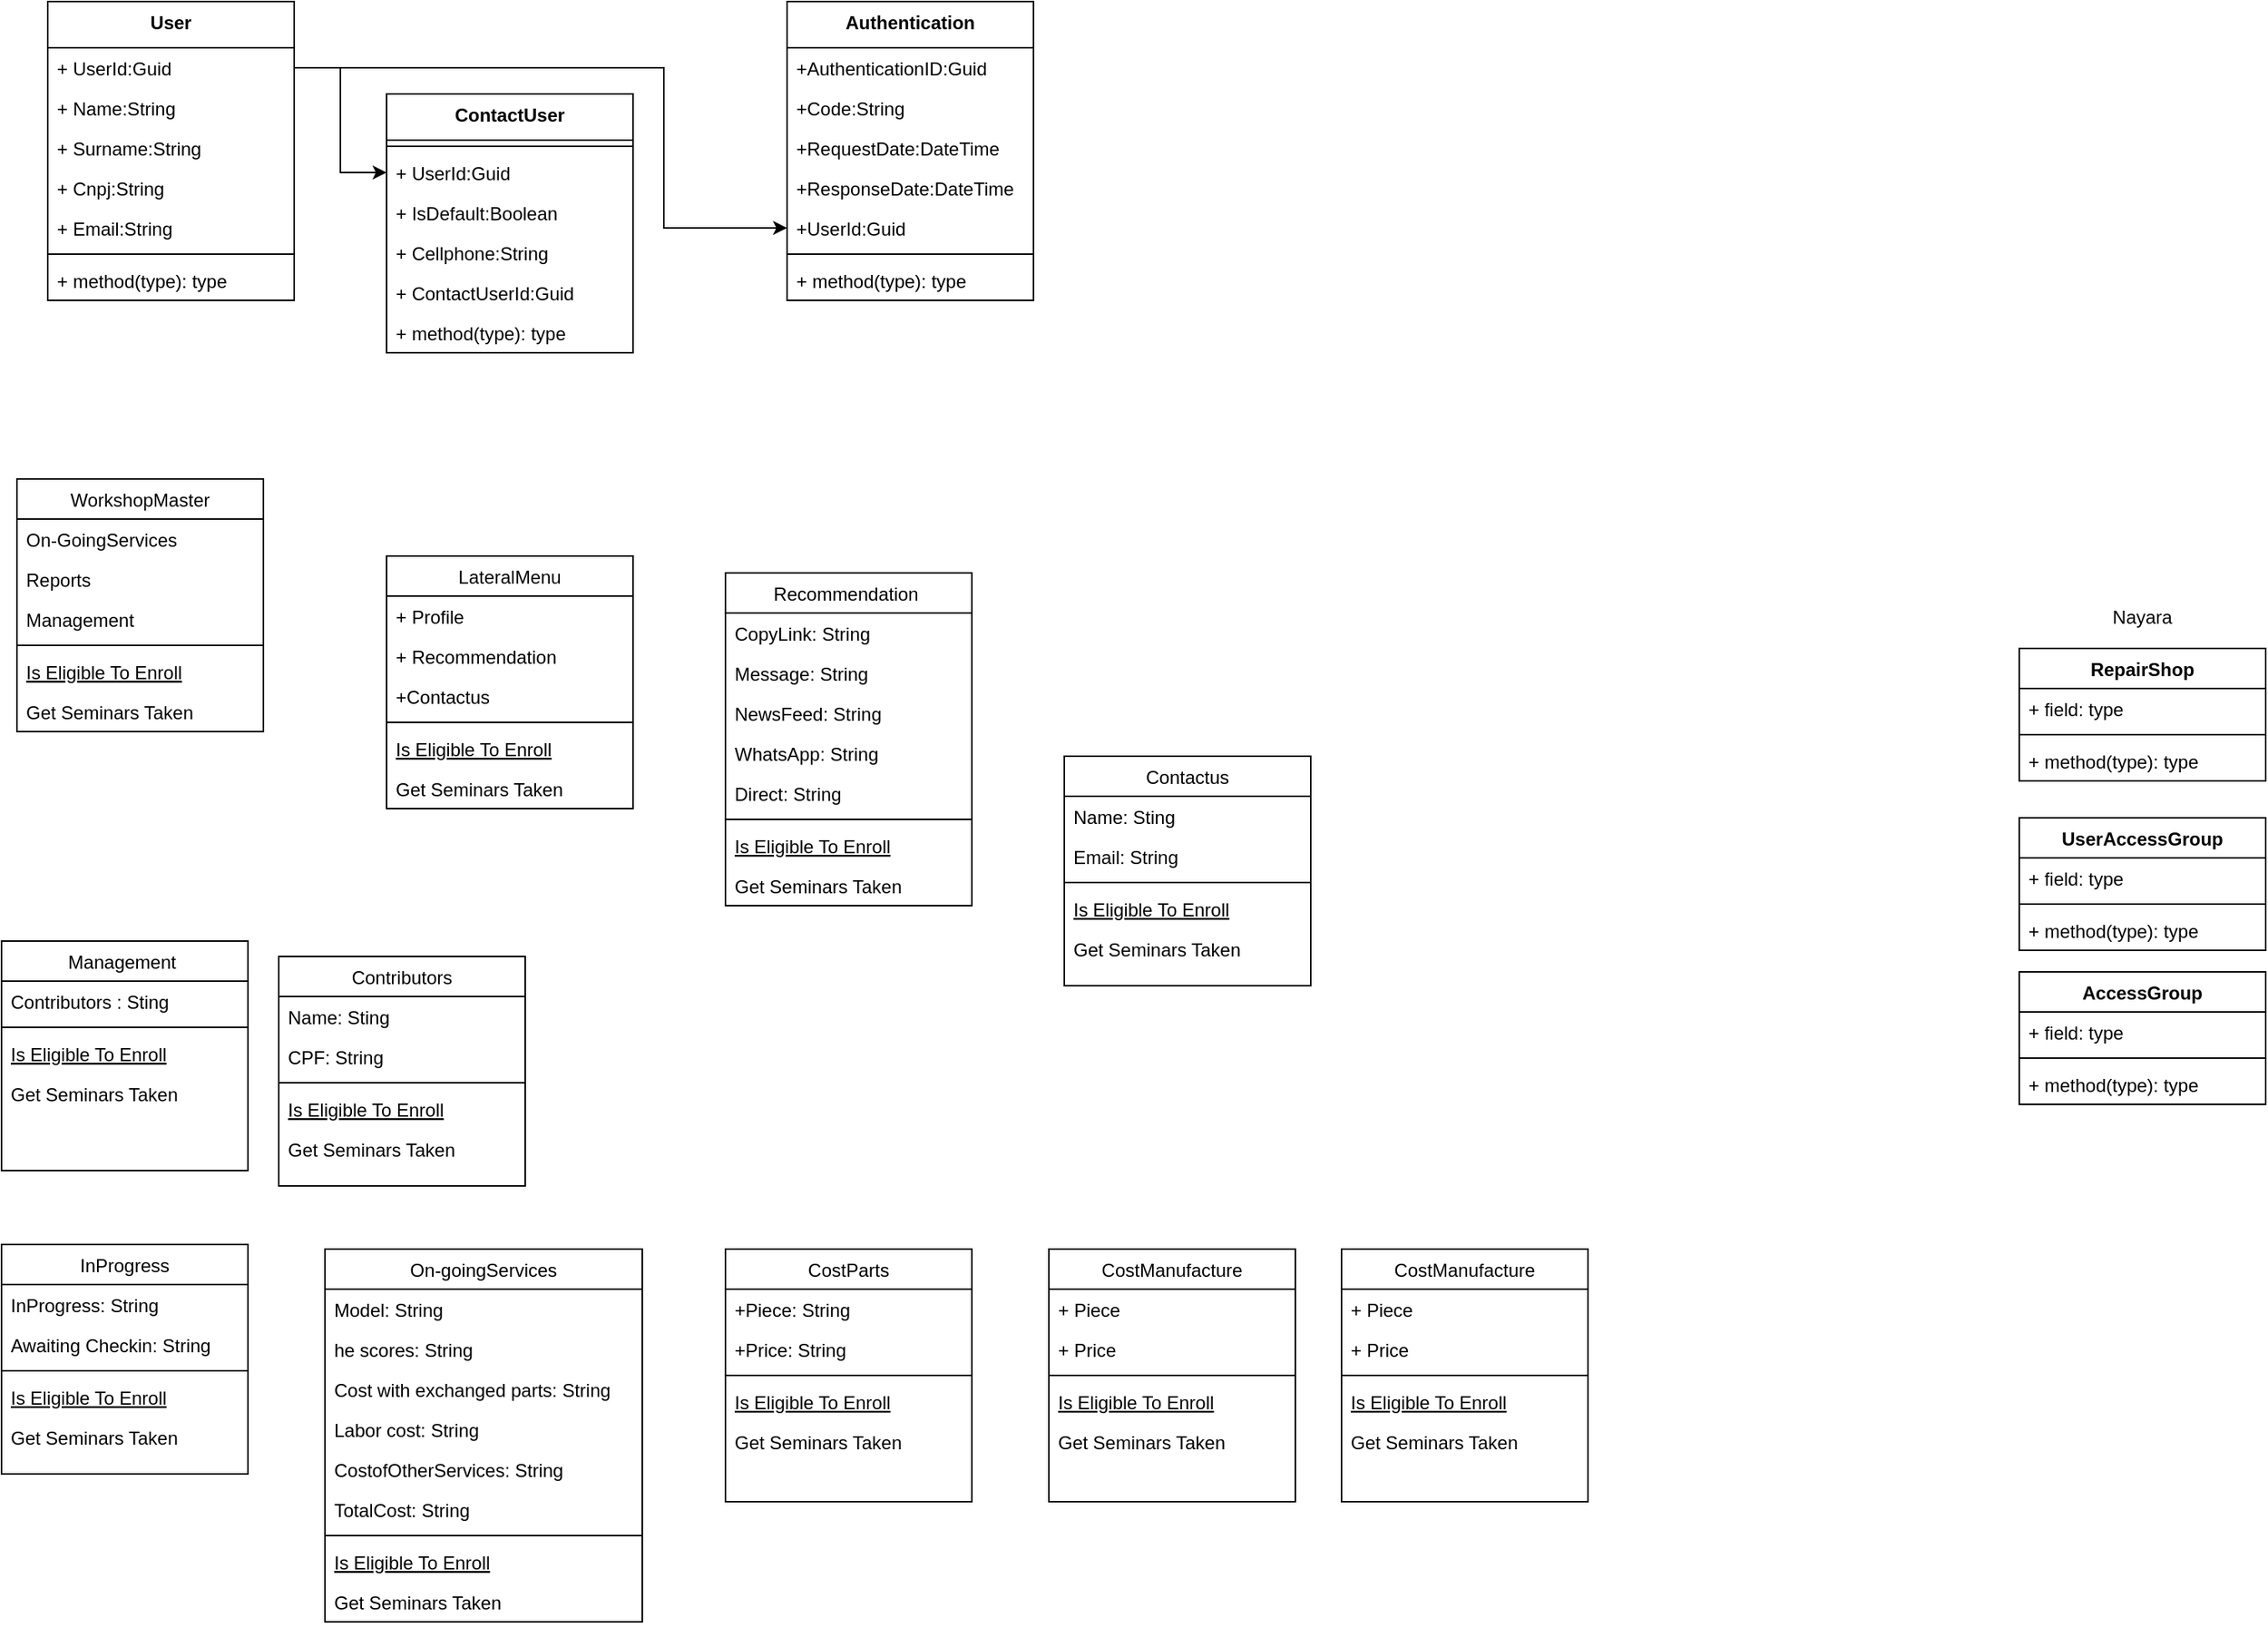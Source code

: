 <mxfile version="14.7.1" type="github">
  <diagram id="C5RBs43oDa-KdzZeNtuy" name="Page-1">
    <mxGraphModel dx="694" dy="347" grid="1" gridSize="10" guides="1" tooltips="1" connect="1" arrows="1" fold="1" page="1" pageScale="1" pageWidth="827" pageHeight="1169" math="0" shadow="0">
      <root>
        <mxCell id="WIyWlLk6GJQsqaUBKTNV-0" />
        <mxCell id="WIyWlLk6GJQsqaUBKTNV-1" parent="WIyWlLk6GJQsqaUBKTNV-0" />
        <mxCell id="zkfFHV4jXpPFQw0GAbJ--6" value="WorkshopMaster" style="swimlane;fontStyle=0;align=center;verticalAlign=top;childLayout=stackLayout;horizontal=1;startSize=26;horizontalStack=0;resizeParent=1;resizeLast=0;collapsible=1;marginBottom=0;rounded=0;shadow=0;strokeWidth=1;" parent="WIyWlLk6GJQsqaUBKTNV-1" vertex="1">
          <mxGeometry x="120" y="360" width="160" height="164" as="geometry">
            <mxRectangle x="130" y="380" width="160" height="26" as="alternateBounds" />
          </mxGeometry>
        </mxCell>
        <mxCell id="zkfFHV4jXpPFQw0GAbJ--8" value="On-GoingServices" style="text;align=left;verticalAlign=top;spacingLeft=4;spacingRight=4;overflow=hidden;rotatable=0;points=[[0,0.5],[1,0.5]];portConstraint=eastwest;rounded=0;shadow=0;html=0;" parent="zkfFHV4jXpPFQw0GAbJ--6" vertex="1">
          <mxGeometry y="26" width="160" height="26" as="geometry" />
        </mxCell>
        <mxCell id="fLjHl9FyMWLsZ7UyZl7R-19" value="Reports" style="text;align=left;verticalAlign=top;spacingLeft=4;spacingRight=4;overflow=hidden;rotatable=0;points=[[0,0.5],[1,0.5]];portConstraint=eastwest;rounded=0;shadow=0;html=0;" vertex="1" parent="zkfFHV4jXpPFQw0GAbJ--6">
          <mxGeometry y="52" width="160" height="26" as="geometry" />
        </mxCell>
        <mxCell id="fLjHl9FyMWLsZ7UyZl7R-20" value="Management" style="text;align=left;verticalAlign=top;spacingLeft=4;spacingRight=4;overflow=hidden;rotatable=0;points=[[0,0.5],[1,0.5]];portConstraint=eastwest;rounded=0;shadow=0;html=0;" vertex="1" parent="zkfFHV4jXpPFQw0GAbJ--6">
          <mxGeometry y="78" width="160" height="26" as="geometry" />
        </mxCell>
        <mxCell id="zkfFHV4jXpPFQw0GAbJ--9" value="" style="line;html=1;strokeWidth=1;align=left;verticalAlign=middle;spacingTop=-1;spacingLeft=3;spacingRight=3;rotatable=0;labelPosition=right;points=[];portConstraint=eastwest;" parent="zkfFHV4jXpPFQw0GAbJ--6" vertex="1">
          <mxGeometry y="104" width="160" height="8" as="geometry" />
        </mxCell>
        <mxCell id="zkfFHV4jXpPFQw0GAbJ--10" value="Is Eligible To Enroll" style="text;align=left;verticalAlign=top;spacingLeft=4;spacingRight=4;overflow=hidden;rotatable=0;points=[[0,0.5],[1,0.5]];portConstraint=eastwest;fontStyle=4" parent="zkfFHV4jXpPFQw0GAbJ--6" vertex="1">
          <mxGeometry y="112" width="160" height="26" as="geometry" />
        </mxCell>
        <mxCell id="zkfFHV4jXpPFQw0GAbJ--11" value="Get Seminars Taken" style="text;align=left;verticalAlign=top;spacingLeft=4;spacingRight=4;overflow=hidden;rotatable=0;points=[[0,0.5],[1,0.5]];portConstraint=eastwest;" parent="zkfFHV4jXpPFQw0GAbJ--6" vertex="1">
          <mxGeometry y="138" width="160" height="26" as="geometry" />
        </mxCell>
        <mxCell id="fLjHl9FyMWLsZ7UyZl7R-21" value="LateralMenu" style="swimlane;fontStyle=0;align=center;verticalAlign=top;childLayout=stackLayout;horizontal=1;startSize=26;horizontalStack=0;resizeParent=1;resizeLast=0;collapsible=1;marginBottom=0;rounded=0;shadow=0;strokeWidth=1;" vertex="1" parent="WIyWlLk6GJQsqaUBKTNV-1">
          <mxGeometry x="360" y="410" width="160" height="164" as="geometry">
            <mxRectangle x="130" y="380" width="160" height="26" as="alternateBounds" />
          </mxGeometry>
        </mxCell>
        <mxCell id="fLjHl9FyMWLsZ7UyZl7R-22" value="+ Profile" style="text;align=left;verticalAlign=top;spacingLeft=4;spacingRight=4;overflow=hidden;rotatable=0;points=[[0,0.5],[1,0.5]];portConstraint=eastwest;rounded=0;shadow=0;html=0;" vertex="1" parent="fLjHl9FyMWLsZ7UyZl7R-21">
          <mxGeometry y="26" width="160" height="26" as="geometry" />
        </mxCell>
        <mxCell id="fLjHl9FyMWLsZ7UyZl7R-23" value="+ Recommendation" style="text;align=left;verticalAlign=top;spacingLeft=4;spacingRight=4;overflow=hidden;rotatable=0;points=[[0,0.5],[1,0.5]];portConstraint=eastwest;rounded=0;shadow=0;html=0;" vertex="1" parent="fLjHl9FyMWLsZ7UyZl7R-21">
          <mxGeometry y="52" width="160" height="26" as="geometry" />
        </mxCell>
        <mxCell id="fLjHl9FyMWLsZ7UyZl7R-24" value="+Contactus" style="text;align=left;verticalAlign=top;spacingLeft=4;spacingRight=4;overflow=hidden;rotatable=0;points=[[0,0.5],[1,0.5]];portConstraint=eastwest;rounded=0;shadow=0;html=0;" vertex="1" parent="fLjHl9FyMWLsZ7UyZl7R-21">
          <mxGeometry y="78" width="160" height="26" as="geometry" />
        </mxCell>
        <mxCell id="fLjHl9FyMWLsZ7UyZl7R-25" value="" style="line;html=1;strokeWidth=1;align=left;verticalAlign=middle;spacingTop=-1;spacingLeft=3;spacingRight=3;rotatable=0;labelPosition=right;points=[];portConstraint=eastwest;" vertex="1" parent="fLjHl9FyMWLsZ7UyZl7R-21">
          <mxGeometry y="104" width="160" height="8" as="geometry" />
        </mxCell>
        <mxCell id="fLjHl9FyMWLsZ7UyZl7R-26" value="Is Eligible To Enroll" style="text;align=left;verticalAlign=top;spacingLeft=4;spacingRight=4;overflow=hidden;rotatable=0;points=[[0,0.5],[1,0.5]];portConstraint=eastwest;fontStyle=4" vertex="1" parent="fLjHl9FyMWLsZ7UyZl7R-21">
          <mxGeometry y="112" width="160" height="26" as="geometry" />
        </mxCell>
        <mxCell id="fLjHl9FyMWLsZ7UyZl7R-27" value="Get Seminars Taken" style="text;align=left;verticalAlign=top;spacingLeft=4;spacingRight=4;overflow=hidden;rotatable=0;points=[[0,0.5],[1,0.5]];portConstraint=eastwest;" vertex="1" parent="fLjHl9FyMWLsZ7UyZl7R-21">
          <mxGeometry y="138" width="160" height="26" as="geometry" />
        </mxCell>
        <mxCell id="fLjHl9FyMWLsZ7UyZl7R-28" value="Recommendation " style="swimlane;fontStyle=0;align=center;verticalAlign=top;childLayout=stackLayout;horizontal=1;startSize=26;horizontalStack=0;resizeParent=1;resizeLast=0;collapsible=1;marginBottom=0;rounded=0;shadow=0;strokeWidth=1;" vertex="1" parent="WIyWlLk6GJQsqaUBKTNV-1">
          <mxGeometry x="580" y="421" width="160" height="216" as="geometry">
            <mxRectangle x="130" y="380" width="160" height="26" as="alternateBounds" />
          </mxGeometry>
        </mxCell>
        <mxCell id="fLjHl9FyMWLsZ7UyZl7R-29" value="CopyLink: String" style="text;align=left;verticalAlign=top;spacingLeft=4;spacingRight=4;overflow=hidden;rotatable=0;points=[[0,0.5],[1,0.5]];portConstraint=eastwest;rounded=0;shadow=0;html=0;" vertex="1" parent="fLjHl9FyMWLsZ7UyZl7R-28">
          <mxGeometry y="26" width="160" height="26" as="geometry" />
        </mxCell>
        <mxCell id="fLjHl9FyMWLsZ7UyZl7R-30" value="Message: String" style="text;align=left;verticalAlign=top;spacingLeft=4;spacingRight=4;overflow=hidden;rotatable=0;points=[[0,0.5],[1,0.5]];portConstraint=eastwest;rounded=0;shadow=0;html=0;" vertex="1" parent="fLjHl9FyMWLsZ7UyZl7R-28">
          <mxGeometry y="52" width="160" height="26" as="geometry" />
        </mxCell>
        <mxCell id="fLjHl9FyMWLsZ7UyZl7R-35" value="NewsFeed: String" style="text;align=left;verticalAlign=top;spacingLeft=4;spacingRight=4;overflow=hidden;rotatable=0;points=[[0,0.5],[1,0.5]];portConstraint=eastwest;rounded=0;shadow=0;html=0;" vertex="1" parent="fLjHl9FyMWLsZ7UyZl7R-28">
          <mxGeometry y="78" width="160" height="26" as="geometry" />
        </mxCell>
        <mxCell id="fLjHl9FyMWLsZ7UyZl7R-36" value="WhatsApp: String" style="text;align=left;verticalAlign=top;spacingLeft=4;spacingRight=4;overflow=hidden;rotatable=0;points=[[0,0.5],[1,0.5]];portConstraint=eastwest;rounded=0;shadow=0;html=0;" vertex="1" parent="fLjHl9FyMWLsZ7UyZl7R-28">
          <mxGeometry y="104" width="160" height="26" as="geometry" />
        </mxCell>
        <mxCell id="fLjHl9FyMWLsZ7UyZl7R-37" value="Direct: String" style="text;align=left;verticalAlign=top;spacingLeft=4;spacingRight=4;overflow=hidden;rotatable=0;points=[[0,0.5],[1,0.5]];portConstraint=eastwest;rounded=0;shadow=0;html=0;" vertex="1" parent="fLjHl9FyMWLsZ7UyZl7R-28">
          <mxGeometry y="130" width="160" height="26" as="geometry" />
        </mxCell>
        <mxCell id="fLjHl9FyMWLsZ7UyZl7R-32" value="" style="line;html=1;strokeWidth=1;align=left;verticalAlign=middle;spacingTop=-1;spacingLeft=3;spacingRight=3;rotatable=0;labelPosition=right;points=[];portConstraint=eastwest;" vertex="1" parent="fLjHl9FyMWLsZ7UyZl7R-28">
          <mxGeometry y="156" width="160" height="8" as="geometry" />
        </mxCell>
        <mxCell id="fLjHl9FyMWLsZ7UyZl7R-33" value="Is Eligible To Enroll" style="text;align=left;verticalAlign=top;spacingLeft=4;spacingRight=4;overflow=hidden;rotatable=0;points=[[0,0.5],[1,0.5]];portConstraint=eastwest;fontStyle=4" vertex="1" parent="fLjHl9FyMWLsZ7UyZl7R-28">
          <mxGeometry y="164" width="160" height="26" as="geometry" />
        </mxCell>
        <mxCell id="fLjHl9FyMWLsZ7UyZl7R-34" value="Get Seminars Taken" style="text;align=left;verticalAlign=top;spacingLeft=4;spacingRight=4;overflow=hidden;rotatable=0;points=[[0,0.5],[1,0.5]];portConstraint=eastwest;" vertex="1" parent="fLjHl9FyMWLsZ7UyZl7R-28">
          <mxGeometry y="190" width="160" height="26" as="geometry" />
        </mxCell>
        <mxCell id="fLjHl9FyMWLsZ7UyZl7R-38" value="Contactus" style="swimlane;fontStyle=0;align=center;verticalAlign=top;childLayout=stackLayout;horizontal=1;startSize=26;horizontalStack=0;resizeParent=1;resizeLast=0;collapsible=1;marginBottom=0;rounded=0;shadow=0;strokeWidth=1;" vertex="1" parent="WIyWlLk6GJQsqaUBKTNV-1">
          <mxGeometry x="800" y="540" width="160" height="149" as="geometry">
            <mxRectangle x="130" y="380" width="160" height="26" as="alternateBounds" />
          </mxGeometry>
        </mxCell>
        <mxCell id="fLjHl9FyMWLsZ7UyZl7R-39" value="Name: Sting " style="text;align=left;verticalAlign=top;spacingLeft=4;spacingRight=4;overflow=hidden;rotatable=0;points=[[0,0.5],[1,0.5]];portConstraint=eastwest;rounded=0;shadow=0;html=0;" vertex="1" parent="fLjHl9FyMWLsZ7UyZl7R-38">
          <mxGeometry y="26" width="160" height="26" as="geometry" />
        </mxCell>
        <mxCell id="fLjHl9FyMWLsZ7UyZl7R-40" value="Email: String" style="text;align=left;verticalAlign=top;spacingLeft=4;spacingRight=4;overflow=hidden;rotatable=0;points=[[0,0.5],[1,0.5]];portConstraint=eastwest;rounded=0;shadow=0;html=0;" vertex="1" parent="fLjHl9FyMWLsZ7UyZl7R-38">
          <mxGeometry y="52" width="160" height="26" as="geometry" />
        </mxCell>
        <mxCell id="fLjHl9FyMWLsZ7UyZl7R-44" value="" style="line;html=1;strokeWidth=1;align=left;verticalAlign=middle;spacingTop=-1;spacingLeft=3;spacingRight=3;rotatable=0;labelPosition=right;points=[];portConstraint=eastwest;" vertex="1" parent="fLjHl9FyMWLsZ7UyZl7R-38">
          <mxGeometry y="78" width="160" height="8" as="geometry" />
        </mxCell>
        <mxCell id="fLjHl9FyMWLsZ7UyZl7R-45" value="Is Eligible To Enroll" style="text;align=left;verticalAlign=top;spacingLeft=4;spacingRight=4;overflow=hidden;rotatable=0;points=[[0,0.5],[1,0.5]];portConstraint=eastwest;fontStyle=4" vertex="1" parent="fLjHl9FyMWLsZ7UyZl7R-38">
          <mxGeometry y="86" width="160" height="26" as="geometry" />
        </mxCell>
        <mxCell id="fLjHl9FyMWLsZ7UyZl7R-46" value="Get Seminars Taken" style="text;align=left;verticalAlign=top;spacingLeft=4;spacingRight=4;overflow=hidden;rotatable=0;points=[[0,0.5],[1,0.5]];portConstraint=eastwest;" vertex="1" parent="fLjHl9FyMWLsZ7UyZl7R-38">
          <mxGeometry y="112" width="160" height="26" as="geometry" />
        </mxCell>
        <mxCell id="fLjHl9FyMWLsZ7UyZl7R-47" value="Management " style="swimlane;fontStyle=0;align=center;verticalAlign=top;childLayout=stackLayout;horizontal=1;startSize=26;horizontalStack=0;resizeParent=1;resizeLast=0;collapsible=1;marginBottom=0;rounded=0;shadow=0;strokeWidth=1;" vertex="1" parent="WIyWlLk6GJQsqaUBKTNV-1">
          <mxGeometry x="110" y="660" width="160" height="149" as="geometry">
            <mxRectangle x="130" y="380" width="160" height="26" as="alternateBounds" />
          </mxGeometry>
        </mxCell>
        <mxCell id="fLjHl9FyMWLsZ7UyZl7R-48" value="Contributors : Sting " style="text;align=left;verticalAlign=top;spacingLeft=4;spacingRight=4;overflow=hidden;rotatable=0;points=[[0,0.5],[1,0.5]];portConstraint=eastwest;rounded=0;shadow=0;html=0;" vertex="1" parent="fLjHl9FyMWLsZ7UyZl7R-47">
          <mxGeometry y="26" width="160" height="26" as="geometry" />
        </mxCell>
        <mxCell id="fLjHl9FyMWLsZ7UyZl7R-50" value="" style="line;html=1;strokeWidth=1;align=left;verticalAlign=middle;spacingTop=-1;spacingLeft=3;spacingRight=3;rotatable=0;labelPosition=right;points=[];portConstraint=eastwest;" vertex="1" parent="fLjHl9FyMWLsZ7UyZl7R-47">
          <mxGeometry y="52" width="160" height="8" as="geometry" />
        </mxCell>
        <mxCell id="fLjHl9FyMWLsZ7UyZl7R-51" value="Is Eligible To Enroll" style="text;align=left;verticalAlign=top;spacingLeft=4;spacingRight=4;overflow=hidden;rotatable=0;points=[[0,0.5],[1,0.5]];portConstraint=eastwest;fontStyle=4" vertex="1" parent="fLjHl9FyMWLsZ7UyZl7R-47">
          <mxGeometry y="60" width="160" height="26" as="geometry" />
        </mxCell>
        <mxCell id="fLjHl9FyMWLsZ7UyZl7R-52" value="Get Seminars Taken" style="text;align=left;verticalAlign=top;spacingLeft=4;spacingRight=4;overflow=hidden;rotatable=0;points=[[0,0.5],[1,0.5]];portConstraint=eastwest;" vertex="1" parent="fLjHl9FyMWLsZ7UyZl7R-47">
          <mxGeometry y="86" width="160" height="26" as="geometry" />
        </mxCell>
        <mxCell id="fLjHl9FyMWLsZ7UyZl7R-53" value="RepairShop" style="swimlane;fontStyle=1;align=center;verticalAlign=top;childLayout=stackLayout;horizontal=1;startSize=26;horizontalStack=0;resizeParent=1;resizeParentMax=0;resizeLast=0;collapsible=1;marginBottom=0;" vertex="1" parent="WIyWlLk6GJQsqaUBKTNV-1">
          <mxGeometry x="1420" y="470" width="160" height="86" as="geometry" />
        </mxCell>
        <mxCell id="fLjHl9FyMWLsZ7UyZl7R-54" value="+ field: type" style="text;strokeColor=none;fillColor=none;align=left;verticalAlign=top;spacingLeft=4;spacingRight=4;overflow=hidden;rotatable=0;points=[[0,0.5],[1,0.5]];portConstraint=eastwest;" vertex="1" parent="fLjHl9FyMWLsZ7UyZl7R-53">
          <mxGeometry y="26" width="160" height="26" as="geometry" />
        </mxCell>
        <mxCell id="fLjHl9FyMWLsZ7UyZl7R-55" value="" style="line;strokeWidth=1;fillColor=none;align=left;verticalAlign=middle;spacingTop=-1;spacingLeft=3;spacingRight=3;rotatable=0;labelPosition=right;points=[];portConstraint=eastwest;" vertex="1" parent="fLjHl9FyMWLsZ7UyZl7R-53">
          <mxGeometry y="52" width="160" height="8" as="geometry" />
        </mxCell>
        <mxCell id="fLjHl9FyMWLsZ7UyZl7R-56" value="+ method(type): type" style="text;strokeColor=none;fillColor=none;align=left;verticalAlign=top;spacingLeft=4;spacingRight=4;overflow=hidden;rotatable=0;points=[[0,0.5],[1,0.5]];portConstraint=eastwest;" vertex="1" parent="fLjHl9FyMWLsZ7UyZl7R-53">
          <mxGeometry y="60" width="160" height="26" as="geometry" />
        </mxCell>
        <mxCell id="fLjHl9FyMWLsZ7UyZl7R-57" value="AccessGroup" style="swimlane;fontStyle=1;align=center;verticalAlign=top;childLayout=stackLayout;horizontal=1;startSize=26;horizontalStack=0;resizeParent=1;resizeParentMax=0;resizeLast=0;collapsible=1;marginBottom=0;" vertex="1" parent="WIyWlLk6GJQsqaUBKTNV-1">
          <mxGeometry x="1420" y="680" width="160" height="86" as="geometry" />
        </mxCell>
        <mxCell id="fLjHl9FyMWLsZ7UyZl7R-58" value="+ field: type" style="text;strokeColor=none;fillColor=none;align=left;verticalAlign=top;spacingLeft=4;spacingRight=4;overflow=hidden;rotatable=0;points=[[0,0.5],[1,0.5]];portConstraint=eastwest;" vertex="1" parent="fLjHl9FyMWLsZ7UyZl7R-57">
          <mxGeometry y="26" width="160" height="26" as="geometry" />
        </mxCell>
        <mxCell id="fLjHl9FyMWLsZ7UyZl7R-59" value="" style="line;strokeWidth=1;fillColor=none;align=left;verticalAlign=middle;spacingTop=-1;spacingLeft=3;spacingRight=3;rotatable=0;labelPosition=right;points=[];portConstraint=eastwest;" vertex="1" parent="fLjHl9FyMWLsZ7UyZl7R-57">
          <mxGeometry y="52" width="160" height="8" as="geometry" />
        </mxCell>
        <mxCell id="fLjHl9FyMWLsZ7UyZl7R-60" value="+ method(type): type" style="text;strokeColor=none;fillColor=none;align=left;verticalAlign=top;spacingLeft=4;spacingRight=4;overflow=hidden;rotatable=0;points=[[0,0.5],[1,0.5]];portConstraint=eastwest;" vertex="1" parent="fLjHl9FyMWLsZ7UyZl7R-57">
          <mxGeometry y="60" width="160" height="26" as="geometry" />
        </mxCell>
        <mxCell id="fLjHl9FyMWLsZ7UyZl7R-61" value="UserAccessGroup" style="swimlane;fontStyle=1;align=center;verticalAlign=top;childLayout=stackLayout;horizontal=1;startSize=26;horizontalStack=0;resizeParent=1;resizeParentMax=0;resizeLast=0;collapsible=1;marginBottom=0;" vertex="1" parent="WIyWlLk6GJQsqaUBKTNV-1">
          <mxGeometry x="1420" y="580" width="160" height="86" as="geometry" />
        </mxCell>
        <mxCell id="fLjHl9FyMWLsZ7UyZl7R-62" value="+ field: type" style="text;strokeColor=none;fillColor=none;align=left;verticalAlign=top;spacingLeft=4;spacingRight=4;overflow=hidden;rotatable=0;points=[[0,0.5],[1,0.5]];portConstraint=eastwest;" vertex="1" parent="fLjHl9FyMWLsZ7UyZl7R-61">
          <mxGeometry y="26" width="160" height="26" as="geometry" />
        </mxCell>
        <mxCell id="fLjHl9FyMWLsZ7UyZl7R-63" value="" style="line;strokeWidth=1;fillColor=none;align=left;verticalAlign=middle;spacingTop=-1;spacingLeft=3;spacingRight=3;rotatable=0;labelPosition=right;points=[];portConstraint=eastwest;" vertex="1" parent="fLjHl9FyMWLsZ7UyZl7R-61">
          <mxGeometry y="52" width="160" height="8" as="geometry" />
        </mxCell>
        <mxCell id="fLjHl9FyMWLsZ7UyZl7R-64" value="+ method(type): type" style="text;strokeColor=none;fillColor=none;align=left;verticalAlign=top;spacingLeft=4;spacingRight=4;overflow=hidden;rotatable=0;points=[[0,0.5],[1,0.5]];portConstraint=eastwest;" vertex="1" parent="fLjHl9FyMWLsZ7UyZl7R-61">
          <mxGeometry y="60" width="160" height="26" as="geometry" />
        </mxCell>
        <mxCell id="fLjHl9FyMWLsZ7UyZl7R-65" value="Nayara" style="text;html=1;strokeColor=none;fillColor=none;align=center;verticalAlign=middle;whiteSpace=wrap;rounded=0;" vertex="1" parent="WIyWlLk6GJQsqaUBKTNV-1">
          <mxGeometry x="1430" y="440" width="140" height="20" as="geometry" />
        </mxCell>
        <mxCell id="fLjHl9FyMWLsZ7UyZl7R-66" value="Contributors" style="swimlane;fontStyle=0;align=center;verticalAlign=top;childLayout=stackLayout;horizontal=1;startSize=26;horizontalStack=0;resizeParent=1;resizeLast=0;collapsible=1;marginBottom=0;rounded=0;shadow=0;strokeWidth=1;" vertex="1" parent="WIyWlLk6GJQsqaUBKTNV-1">
          <mxGeometry x="290" y="670" width="160" height="149" as="geometry">
            <mxRectangle x="130" y="380" width="160" height="26" as="alternateBounds" />
          </mxGeometry>
        </mxCell>
        <mxCell id="fLjHl9FyMWLsZ7UyZl7R-67" value="Name: Sting " style="text;align=left;verticalAlign=top;spacingLeft=4;spacingRight=4;overflow=hidden;rotatable=0;points=[[0,0.5],[1,0.5]];portConstraint=eastwest;rounded=0;shadow=0;html=0;" vertex="1" parent="fLjHl9FyMWLsZ7UyZl7R-66">
          <mxGeometry y="26" width="160" height="26" as="geometry" />
        </mxCell>
        <mxCell id="fLjHl9FyMWLsZ7UyZl7R-68" value="CPF: String" style="text;align=left;verticalAlign=top;spacingLeft=4;spacingRight=4;overflow=hidden;rotatable=0;points=[[0,0.5],[1,0.5]];portConstraint=eastwest;rounded=0;shadow=0;html=0;" vertex="1" parent="fLjHl9FyMWLsZ7UyZl7R-66">
          <mxGeometry y="52" width="160" height="26" as="geometry" />
        </mxCell>
        <mxCell id="fLjHl9FyMWLsZ7UyZl7R-69" value="" style="line;html=1;strokeWidth=1;align=left;verticalAlign=middle;spacingTop=-1;spacingLeft=3;spacingRight=3;rotatable=0;labelPosition=right;points=[];portConstraint=eastwest;" vertex="1" parent="fLjHl9FyMWLsZ7UyZl7R-66">
          <mxGeometry y="78" width="160" height="8" as="geometry" />
        </mxCell>
        <mxCell id="fLjHl9FyMWLsZ7UyZl7R-70" value="Is Eligible To Enroll" style="text;align=left;verticalAlign=top;spacingLeft=4;spacingRight=4;overflow=hidden;rotatable=0;points=[[0,0.5],[1,0.5]];portConstraint=eastwest;fontStyle=4" vertex="1" parent="fLjHl9FyMWLsZ7UyZl7R-66">
          <mxGeometry y="86" width="160" height="26" as="geometry" />
        </mxCell>
        <mxCell id="fLjHl9FyMWLsZ7UyZl7R-71" value="Get Seminars Taken" style="text;align=left;verticalAlign=top;spacingLeft=4;spacingRight=4;overflow=hidden;rotatable=0;points=[[0,0.5],[1,0.5]];portConstraint=eastwest;" vertex="1" parent="fLjHl9FyMWLsZ7UyZl7R-66">
          <mxGeometry y="112" width="160" height="26" as="geometry" />
        </mxCell>
        <mxCell id="fLjHl9FyMWLsZ7UyZl7R-72" value="InProgress" style="swimlane;fontStyle=0;align=center;verticalAlign=top;childLayout=stackLayout;horizontal=1;startSize=26;horizontalStack=0;resizeParent=1;resizeLast=0;collapsible=1;marginBottom=0;rounded=0;shadow=0;strokeWidth=1;" vertex="1" parent="WIyWlLk6GJQsqaUBKTNV-1">
          <mxGeometry x="110" y="857" width="160" height="149" as="geometry">
            <mxRectangle x="130" y="380" width="160" height="26" as="alternateBounds" />
          </mxGeometry>
        </mxCell>
        <mxCell id="fLjHl9FyMWLsZ7UyZl7R-73" value="InProgress: String " style="text;align=left;verticalAlign=top;spacingLeft=4;spacingRight=4;overflow=hidden;rotatable=0;points=[[0,0.5],[1,0.5]];portConstraint=eastwest;rounded=0;shadow=0;html=0;" vertex="1" parent="fLjHl9FyMWLsZ7UyZl7R-72">
          <mxGeometry y="26" width="160" height="26" as="geometry" />
        </mxCell>
        <mxCell id="fLjHl9FyMWLsZ7UyZl7R-74" value="Awaiting Checkin: String " style="text;align=left;verticalAlign=top;spacingLeft=4;spacingRight=4;overflow=hidden;rotatable=0;points=[[0,0.5],[1,0.5]];portConstraint=eastwest;rounded=0;shadow=0;html=0;" vertex="1" parent="fLjHl9FyMWLsZ7UyZl7R-72">
          <mxGeometry y="52" width="160" height="26" as="geometry" />
        </mxCell>
        <mxCell id="fLjHl9FyMWLsZ7UyZl7R-75" value="" style="line;html=1;strokeWidth=1;align=left;verticalAlign=middle;spacingTop=-1;spacingLeft=3;spacingRight=3;rotatable=0;labelPosition=right;points=[];portConstraint=eastwest;" vertex="1" parent="fLjHl9FyMWLsZ7UyZl7R-72">
          <mxGeometry y="78" width="160" height="8" as="geometry" />
        </mxCell>
        <mxCell id="fLjHl9FyMWLsZ7UyZl7R-76" value="Is Eligible To Enroll" style="text;align=left;verticalAlign=top;spacingLeft=4;spacingRight=4;overflow=hidden;rotatable=0;points=[[0,0.5],[1,0.5]];portConstraint=eastwest;fontStyle=4" vertex="1" parent="fLjHl9FyMWLsZ7UyZl7R-72">
          <mxGeometry y="86" width="160" height="26" as="geometry" />
        </mxCell>
        <mxCell id="fLjHl9FyMWLsZ7UyZl7R-77" value="Get Seminars Taken" style="text;align=left;verticalAlign=top;spacingLeft=4;spacingRight=4;overflow=hidden;rotatable=0;points=[[0,0.5],[1,0.5]];portConstraint=eastwest;" vertex="1" parent="fLjHl9FyMWLsZ7UyZl7R-72">
          <mxGeometry y="112" width="160" height="26" as="geometry" />
        </mxCell>
        <mxCell id="fLjHl9FyMWLsZ7UyZl7R-78" value="On-goingServices" style="swimlane;fontStyle=0;align=center;verticalAlign=top;childLayout=stackLayout;horizontal=1;startSize=26;horizontalStack=0;resizeParent=1;resizeLast=0;collapsible=1;marginBottom=0;rounded=0;shadow=0;strokeWidth=1;" vertex="1" parent="WIyWlLk6GJQsqaUBKTNV-1">
          <mxGeometry x="320" y="860" width="206" height="242" as="geometry">
            <mxRectangle x="130" y="380" width="160" height="26" as="alternateBounds" />
          </mxGeometry>
        </mxCell>
        <mxCell id="fLjHl9FyMWLsZ7UyZl7R-80" value="Model: String " style="text;align=left;verticalAlign=top;spacingLeft=4;spacingRight=4;overflow=hidden;rotatable=0;points=[[0,0.5],[1,0.5]];portConstraint=eastwest;rounded=0;shadow=0;html=0;" vertex="1" parent="fLjHl9FyMWLsZ7UyZl7R-78">
          <mxGeometry y="26" width="206" height="26" as="geometry" />
        </mxCell>
        <mxCell id="fLjHl9FyMWLsZ7UyZl7R-84" value="he scores: String " style="text;align=left;verticalAlign=top;spacingLeft=4;spacingRight=4;overflow=hidden;rotatable=0;points=[[0,0.5],[1,0.5]];portConstraint=eastwest;rounded=0;shadow=0;html=0;" vertex="1" parent="fLjHl9FyMWLsZ7UyZl7R-78">
          <mxGeometry y="52" width="206" height="26" as="geometry" />
        </mxCell>
        <mxCell id="fLjHl9FyMWLsZ7UyZl7R-85" value="Cost with exchanged parts: String " style="text;align=left;verticalAlign=top;spacingLeft=4;spacingRight=4;overflow=hidden;rotatable=0;points=[[0,0.5],[1,0.5]];portConstraint=eastwest;rounded=0;shadow=0;html=0;" vertex="1" parent="fLjHl9FyMWLsZ7UyZl7R-78">
          <mxGeometry y="78" width="206" height="26" as="geometry" />
        </mxCell>
        <mxCell id="fLjHl9FyMWLsZ7UyZl7R-86" value="Labor cost: String " style="text;align=left;verticalAlign=top;spacingLeft=4;spacingRight=4;overflow=hidden;rotatable=0;points=[[0,0.5],[1,0.5]];portConstraint=eastwest;rounded=0;shadow=0;html=0;" vertex="1" parent="fLjHl9FyMWLsZ7UyZl7R-78">
          <mxGeometry y="104" width="206" height="26" as="geometry" />
        </mxCell>
        <mxCell id="fLjHl9FyMWLsZ7UyZl7R-87" value="CostofOtherServices: String " style="text;align=left;verticalAlign=top;spacingLeft=4;spacingRight=4;overflow=hidden;rotatable=0;points=[[0,0.5],[1,0.5]];portConstraint=eastwest;rounded=0;shadow=0;html=0;" vertex="1" parent="fLjHl9FyMWLsZ7UyZl7R-78">
          <mxGeometry y="130" width="206" height="26" as="geometry" />
        </mxCell>
        <mxCell id="fLjHl9FyMWLsZ7UyZl7R-88" value="TotalCost: String " style="text;align=left;verticalAlign=top;spacingLeft=4;spacingRight=4;overflow=hidden;rotatable=0;points=[[0,0.5],[1,0.5]];portConstraint=eastwest;rounded=0;shadow=0;html=0;" vertex="1" parent="fLjHl9FyMWLsZ7UyZl7R-78">
          <mxGeometry y="156" width="206" height="26" as="geometry" />
        </mxCell>
        <mxCell id="fLjHl9FyMWLsZ7UyZl7R-81" value="" style="line;html=1;strokeWidth=1;align=left;verticalAlign=middle;spacingTop=-1;spacingLeft=3;spacingRight=3;rotatable=0;labelPosition=right;points=[];portConstraint=eastwest;" vertex="1" parent="fLjHl9FyMWLsZ7UyZl7R-78">
          <mxGeometry y="182" width="206" height="8" as="geometry" />
        </mxCell>
        <mxCell id="fLjHl9FyMWLsZ7UyZl7R-82" value="Is Eligible To Enroll" style="text;align=left;verticalAlign=top;spacingLeft=4;spacingRight=4;overflow=hidden;rotatable=0;points=[[0,0.5],[1,0.5]];portConstraint=eastwest;fontStyle=4" vertex="1" parent="fLjHl9FyMWLsZ7UyZl7R-78">
          <mxGeometry y="190" width="206" height="26" as="geometry" />
        </mxCell>
        <mxCell id="fLjHl9FyMWLsZ7UyZl7R-83" value="Get Seminars Taken" style="text;align=left;verticalAlign=top;spacingLeft=4;spacingRight=4;overflow=hidden;rotatable=0;points=[[0,0.5],[1,0.5]];portConstraint=eastwest;" vertex="1" parent="fLjHl9FyMWLsZ7UyZl7R-78">
          <mxGeometry y="216" width="206" height="26" as="geometry" />
        </mxCell>
        <mxCell id="fLjHl9FyMWLsZ7UyZl7R-89" value="CostParts" style="swimlane;fontStyle=0;align=center;verticalAlign=top;childLayout=stackLayout;horizontal=1;startSize=26;horizontalStack=0;resizeParent=1;resizeLast=0;collapsible=1;marginBottom=0;rounded=0;shadow=0;strokeWidth=1;" vertex="1" parent="WIyWlLk6GJQsqaUBKTNV-1">
          <mxGeometry x="580" y="860" width="160" height="164" as="geometry">
            <mxRectangle x="130" y="380" width="160" height="26" as="alternateBounds" />
          </mxGeometry>
        </mxCell>
        <mxCell id="fLjHl9FyMWLsZ7UyZl7R-91" value="+Piece: String " style="text;align=left;verticalAlign=top;spacingLeft=4;spacingRight=4;overflow=hidden;rotatable=0;points=[[0,0.5],[1,0.5]];portConstraint=eastwest;rounded=0;shadow=0;html=0;" vertex="1" parent="fLjHl9FyMWLsZ7UyZl7R-89">
          <mxGeometry y="26" width="160" height="26" as="geometry" />
        </mxCell>
        <mxCell id="fLjHl9FyMWLsZ7UyZl7R-95" value="+Price: String " style="text;align=left;verticalAlign=top;spacingLeft=4;spacingRight=4;overflow=hidden;rotatable=0;points=[[0,0.5],[1,0.5]];portConstraint=eastwest;rounded=0;shadow=0;html=0;" vertex="1" parent="fLjHl9FyMWLsZ7UyZl7R-89">
          <mxGeometry y="52" width="160" height="26" as="geometry" />
        </mxCell>
        <mxCell id="fLjHl9FyMWLsZ7UyZl7R-92" value="" style="line;html=1;strokeWidth=1;align=left;verticalAlign=middle;spacingTop=-1;spacingLeft=3;spacingRight=3;rotatable=0;labelPosition=right;points=[];portConstraint=eastwest;" vertex="1" parent="fLjHl9FyMWLsZ7UyZl7R-89">
          <mxGeometry y="78" width="160" height="8" as="geometry" />
        </mxCell>
        <mxCell id="fLjHl9FyMWLsZ7UyZl7R-93" value="Is Eligible To Enroll" style="text;align=left;verticalAlign=top;spacingLeft=4;spacingRight=4;overflow=hidden;rotatable=0;points=[[0,0.5],[1,0.5]];portConstraint=eastwest;fontStyle=4" vertex="1" parent="fLjHl9FyMWLsZ7UyZl7R-89">
          <mxGeometry y="86" width="160" height="26" as="geometry" />
        </mxCell>
        <mxCell id="fLjHl9FyMWLsZ7UyZl7R-94" value="Get Seminars Taken" style="text;align=left;verticalAlign=top;spacingLeft=4;spacingRight=4;overflow=hidden;rotatable=0;points=[[0,0.5],[1,0.5]];portConstraint=eastwest;" vertex="1" parent="fLjHl9FyMWLsZ7UyZl7R-89">
          <mxGeometry y="112" width="160" height="26" as="geometry" />
        </mxCell>
        <mxCell id="fLjHl9FyMWLsZ7UyZl7R-96" value="CostManufacture&#xa;" style="swimlane;fontStyle=0;align=center;verticalAlign=top;childLayout=stackLayout;horizontal=1;startSize=26;horizontalStack=0;resizeParent=1;resizeLast=0;collapsible=1;marginBottom=0;rounded=0;shadow=0;strokeWidth=1;" vertex="1" parent="WIyWlLk6GJQsqaUBKTNV-1">
          <mxGeometry x="790" y="860" width="160" height="164" as="geometry">
            <mxRectangle x="130" y="380" width="160" height="26" as="alternateBounds" />
          </mxGeometry>
        </mxCell>
        <mxCell id="fLjHl9FyMWLsZ7UyZl7R-98" value="+ Piece" style="text;align=left;verticalAlign=top;spacingLeft=4;spacingRight=4;overflow=hidden;rotatable=0;points=[[0,0.5],[1,0.5]];portConstraint=eastwest;rounded=0;shadow=0;html=0;" vertex="1" parent="fLjHl9FyMWLsZ7UyZl7R-96">
          <mxGeometry y="26" width="160" height="26" as="geometry" />
        </mxCell>
        <mxCell id="fLjHl9FyMWLsZ7UyZl7R-102" value="+ Price" style="text;align=left;verticalAlign=top;spacingLeft=4;spacingRight=4;overflow=hidden;rotatable=0;points=[[0,0.5],[1,0.5]];portConstraint=eastwest;rounded=0;shadow=0;html=0;" vertex="1" parent="fLjHl9FyMWLsZ7UyZl7R-96">
          <mxGeometry y="52" width="160" height="26" as="geometry" />
        </mxCell>
        <mxCell id="fLjHl9FyMWLsZ7UyZl7R-99" value="" style="line;html=1;strokeWidth=1;align=left;verticalAlign=middle;spacingTop=-1;spacingLeft=3;spacingRight=3;rotatable=0;labelPosition=right;points=[];portConstraint=eastwest;" vertex="1" parent="fLjHl9FyMWLsZ7UyZl7R-96">
          <mxGeometry y="78" width="160" height="8" as="geometry" />
        </mxCell>
        <mxCell id="fLjHl9FyMWLsZ7UyZl7R-100" value="Is Eligible To Enroll" style="text;align=left;verticalAlign=top;spacingLeft=4;spacingRight=4;overflow=hidden;rotatable=0;points=[[0,0.5],[1,0.5]];portConstraint=eastwest;fontStyle=4" vertex="1" parent="fLjHl9FyMWLsZ7UyZl7R-96">
          <mxGeometry y="86" width="160" height="26" as="geometry" />
        </mxCell>
        <mxCell id="fLjHl9FyMWLsZ7UyZl7R-101" value="Get Seminars Taken" style="text;align=left;verticalAlign=top;spacingLeft=4;spacingRight=4;overflow=hidden;rotatable=0;points=[[0,0.5],[1,0.5]];portConstraint=eastwest;" vertex="1" parent="fLjHl9FyMWLsZ7UyZl7R-96">
          <mxGeometry y="112" width="160" height="26" as="geometry" />
        </mxCell>
        <mxCell id="fLjHl9FyMWLsZ7UyZl7R-103" value="CostManufacture&#xa;" style="swimlane;fontStyle=0;align=center;verticalAlign=top;childLayout=stackLayout;horizontal=1;startSize=26;horizontalStack=0;resizeParent=1;resizeLast=0;collapsible=1;marginBottom=0;rounded=0;shadow=0;strokeWidth=1;" vertex="1" parent="WIyWlLk6GJQsqaUBKTNV-1">
          <mxGeometry x="980" y="860" width="160" height="164" as="geometry">
            <mxRectangle x="130" y="380" width="160" height="26" as="alternateBounds" />
          </mxGeometry>
        </mxCell>
        <mxCell id="fLjHl9FyMWLsZ7UyZl7R-104" value="+ Piece" style="text;align=left;verticalAlign=top;spacingLeft=4;spacingRight=4;overflow=hidden;rotatable=0;points=[[0,0.5],[1,0.5]];portConstraint=eastwest;rounded=0;shadow=0;html=0;" vertex="1" parent="fLjHl9FyMWLsZ7UyZl7R-103">
          <mxGeometry y="26" width="160" height="26" as="geometry" />
        </mxCell>
        <mxCell id="fLjHl9FyMWLsZ7UyZl7R-105" value="+ Price" style="text;align=left;verticalAlign=top;spacingLeft=4;spacingRight=4;overflow=hidden;rotatable=0;points=[[0,0.5],[1,0.5]];portConstraint=eastwest;rounded=0;shadow=0;html=0;" vertex="1" parent="fLjHl9FyMWLsZ7UyZl7R-103">
          <mxGeometry y="52" width="160" height="26" as="geometry" />
        </mxCell>
        <mxCell id="fLjHl9FyMWLsZ7UyZl7R-106" value="" style="line;html=1;strokeWidth=1;align=left;verticalAlign=middle;spacingTop=-1;spacingLeft=3;spacingRight=3;rotatable=0;labelPosition=right;points=[];portConstraint=eastwest;" vertex="1" parent="fLjHl9FyMWLsZ7UyZl7R-103">
          <mxGeometry y="78" width="160" height="8" as="geometry" />
        </mxCell>
        <mxCell id="fLjHl9FyMWLsZ7UyZl7R-107" value="Is Eligible To Enroll" style="text;align=left;verticalAlign=top;spacingLeft=4;spacingRight=4;overflow=hidden;rotatable=0;points=[[0,0.5],[1,0.5]];portConstraint=eastwest;fontStyle=4" vertex="1" parent="fLjHl9FyMWLsZ7UyZl7R-103">
          <mxGeometry y="86" width="160" height="26" as="geometry" />
        </mxCell>
        <mxCell id="fLjHl9FyMWLsZ7UyZl7R-108" value="Get Seminars Taken" style="text;align=left;verticalAlign=top;spacingLeft=4;spacingRight=4;overflow=hidden;rotatable=0;points=[[0,0.5],[1,0.5]];portConstraint=eastwest;" vertex="1" parent="fLjHl9FyMWLsZ7UyZl7R-103">
          <mxGeometry y="112" width="160" height="26" as="geometry" />
        </mxCell>
        <mxCell id="fLjHl9FyMWLsZ7UyZl7R-109" value="ContactUser" style="swimlane;fontStyle=1;align=center;verticalAlign=top;childLayout=stackLayout;horizontal=1;startSize=30;horizontalStack=0;resizeParent=1;resizeParentMax=0;resizeLast=0;collapsible=1;marginBottom=0;" vertex="1" parent="WIyWlLk6GJQsqaUBKTNV-1">
          <mxGeometry x="360" y="110" width="160" height="168" as="geometry" />
        </mxCell>
        <mxCell id="fLjHl9FyMWLsZ7UyZl7R-114" value="" style="line;strokeWidth=1;fillColor=none;align=left;verticalAlign=middle;spacingTop=-1;spacingLeft=3;spacingRight=3;rotatable=0;labelPosition=right;points=[];portConstraint=eastwest;" vertex="1" parent="fLjHl9FyMWLsZ7UyZl7R-109">
          <mxGeometry y="30" width="160" height="8" as="geometry" />
        </mxCell>
        <mxCell id="fLjHl9FyMWLsZ7UyZl7R-113" value="+ UserId:Guid" style="text;strokeColor=none;fillColor=none;align=left;verticalAlign=top;spacingLeft=4;spacingRight=4;overflow=hidden;rotatable=0;points=[[0,0.5],[1,0.5]];portConstraint=eastwest;" vertex="1" parent="fLjHl9FyMWLsZ7UyZl7R-109">
          <mxGeometry y="38" width="160" height="26" as="geometry" />
        </mxCell>
        <mxCell id="fLjHl9FyMWLsZ7UyZl7R-112" value="+ IsDefault:Boolean" style="text;strokeColor=none;fillColor=none;align=left;verticalAlign=top;spacingLeft=4;spacingRight=4;overflow=hidden;rotatable=0;points=[[0,0.5],[1,0.5]];portConstraint=eastwest;" vertex="1" parent="fLjHl9FyMWLsZ7UyZl7R-109">
          <mxGeometry y="64" width="160" height="26" as="geometry" />
        </mxCell>
        <mxCell id="fLjHl9FyMWLsZ7UyZl7R-111" value="+ Cellphone:String" style="text;strokeColor=none;fillColor=none;align=left;verticalAlign=top;spacingLeft=4;spacingRight=4;overflow=hidden;rotatable=0;points=[[0,0.5],[1,0.5]];portConstraint=eastwest;" vertex="1" parent="fLjHl9FyMWLsZ7UyZl7R-109">
          <mxGeometry y="90" width="160" height="26" as="geometry" />
        </mxCell>
        <mxCell id="fLjHl9FyMWLsZ7UyZl7R-110" value="+ ContactUserId:Guid" style="text;strokeColor=none;fillColor=none;align=left;verticalAlign=top;spacingLeft=4;spacingRight=4;overflow=hidden;rotatable=0;points=[[0,0.5],[1,0.5]];portConstraint=eastwest;" vertex="1" parent="fLjHl9FyMWLsZ7UyZl7R-109">
          <mxGeometry y="116" width="160" height="26" as="geometry" />
        </mxCell>
        <mxCell id="fLjHl9FyMWLsZ7UyZl7R-115" value="+ method(type): type" style="text;strokeColor=none;fillColor=none;align=left;verticalAlign=top;spacingLeft=4;spacingRight=4;overflow=hidden;rotatable=0;points=[[0,0.5],[1,0.5]];portConstraint=eastwest;" vertex="1" parent="fLjHl9FyMWLsZ7UyZl7R-109">
          <mxGeometry y="142" width="160" height="26" as="geometry" />
        </mxCell>
        <mxCell id="fLjHl9FyMWLsZ7UyZl7R-116" value="Authentication" style="swimlane;fontStyle=1;align=center;verticalAlign=top;childLayout=stackLayout;horizontal=1;startSize=30;horizontalStack=0;resizeParent=1;resizeParentMax=0;resizeLast=0;collapsible=1;marginBottom=0;" vertex="1" parent="WIyWlLk6GJQsqaUBKTNV-1">
          <mxGeometry x="620" y="50" width="160" height="194" as="geometry" />
        </mxCell>
        <mxCell id="fLjHl9FyMWLsZ7UyZl7R-117" value="+AuthenticationID:Guid&#xa;" style="text;strokeColor=none;fillColor=none;align=left;verticalAlign=top;spacingLeft=4;spacingRight=4;overflow=hidden;rotatable=0;points=[[0,0.5],[1,0.5]];portConstraint=eastwest;" vertex="1" parent="fLjHl9FyMWLsZ7UyZl7R-116">
          <mxGeometry y="30" width="160" height="26" as="geometry" />
        </mxCell>
        <mxCell id="fLjHl9FyMWLsZ7UyZl7R-118" value="+Code:String&#xa;" style="text;strokeColor=none;fillColor=none;align=left;verticalAlign=top;spacingLeft=4;spacingRight=4;overflow=hidden;rotatable=0;points=[[0,0.5],[1,0.5]];portConstraint=eastwest;" vertex="1" parent="fLjHl9FyMWLsZ7UyZl7R-116">
          <mxGeometry y="56" width="160" height="26" as="geometry" />
        </mxCell>
        <mxCell id="fLjHl9FyMWLsZ7UyZl7R-119" value="+RequestDate:DateTime" style="text;strokeColor=none;fillColor=none;align=left;verticalAlign=top;spacingLeft=4;spacingRight=4;overflow=hidden;rotatable=0;points=[[0,0.5],[1,0.5]];portConstraint=eastwest;" vertex="1" parent="fLjHl9FyMWLsZ7UyZl7R-116">
          <mxGeometry y="82" width="160" height="26" as="geometry" />
        </mxCell>
        <mxCell id="fLjHl9FyMWLsZ7UyZl7R-120" value="+ResponseDate:DateTime" style="text;strokeColor=none;fillColor=none;align=left;verticalAlign=top;spacingLeft=4;spacingRight=4;overflow=hidden;rotatable=0;points=[[0,0.5],[1,0.5]];portConstraint=eastwest;" vertex="1" parent="fLjHl9FyMWLsZ7UyZl7R-116">
          <mxGeometry y="108" width="160" height="26" as="geometry" />
        </mxCell>
        <mxCell id="fLjHl9FyMWLsZ7UyZl7R-121" value="+UserId:Guid" style="text;strokeColor=none;fillColor=none;align=left;verticalAlign=top;spacingLeft=4;spacingRight=4;overflow=hidden;rotatable=0;points=[[0,0.5],[1,0.5]];portConstraint=eastwest;" vertex="1" parent="fLjHl9FyMWLsZ7UyZl7R-116">
          <mxGeometry y="134" width="160" height="26" as="geometry" />
        </mxCell>
        <mxCell id="fLjHl9FyMWLsZ7UyZl7R-122" value="" style="line;strokeWidth=1;fillColor=none;align=left;verticalAlign=middle;spacingTop=-1;spacingLeft=3;spacingRight=3;rotatable=0;labelPosition=right;points=[];portConstraint=eastwest;" vertex="1" parent="fLjHl9FyMWLsZ7UyZl7R-116">
          <mxGeometry y="160" width="160" height="8" as="geometry" />
        </mxCell>
        <mxCell id="fLjHl9FyMWLsZ7UyZl7R-123" value="+ method(type): type" style="text;strokeColor=none;fillColor=none;align=left;verticalAlign=top;spacingLeft=4;spacingRight=4;overflow=hidden;rotatable=0;points=[[0,0.5],[1,0.5]];portConstraint=eastwest;" vertex="1" parent="fLjHl9FyMWLsZ7UyZl7R-116">
          <mxGeometry y="168" width="160" height="26" as="geometry" />
        </mxCell>
        <mxCell id="fLjHl9FyMWLsZ7UyZl7R-124" value="User" style="swimlane;fontStyle=1;align=center;verticalAlign=top;childLayout=stackLayout;horizontal=1;startSize=30;horizontalStack=0;resizeParent=1;resizeParentMax=0;resizeLast=0;collapsible=1;marginBottom=0;" vertex="1" parent="WIyWlLk6GJQsqaUBKTNV-1">
          <mxGeometry x="140" y="50" width="160" height="194" as="geometry" />
        </mxCell>
        <mxCell id="fLjHl9FyMWLsZ7UyZl7R-125" value="+ UserId:Guid" style="text;strokeColor=none;fillColor=none;align=left;verticalAlign=top;spacingLeft=4;spacingRight=4;overflow=hidden;rotatable=0;points=[[0,0.5],[1,0.5]];portConstraint=eastwest;" vertex="1" parent="fLjHl9FyMWLsZ7UyZl7R-124">
          <mxGeometry y="30" width="160" height="26" as="geometry" />
        </mxCell>
        <mxCell id="fLjHl9FyMWLsZ7UyZl7R-126" value="+ Name:String" style="text;strokeColor=none;fillColor=none;align=left;verticalAlign=top;spacingLeft=4;spacingRight=4;overflow=hidden;rotatable=0;points=[[0,0.5],[1,0.5]];portConstraint=eastwest;" vertex="1" parent="fLjHl9FyMWLsZ7UyZl7R-124">
          <mxGeometry y="56" width="160" height="26" as="geometry" />
        </mxCell>
        <mxCell id="fLjHl9FyMWLsZ7UyZl7R-127" value="+ Surname:String" style="text;strokeColor=none;fillColor=none;align=left;verticalAlign=top;spacingLeft=4;spacingRight=4;overflow=hidden;rotatable=0;points=[[0,0.5],[1,0.5]];portConstraint=eastwest;" vertex="1" parent="fLjHl9FyMWLsZ7UyZl7R-124">
          <mxGeometry y="82" width="160" height="26" as="geometry" />
        </mxCell>
        <mxCell id="fLjHl9FyMWLsZ7UyZl7R-128" value="+ Cnpj:String" style="text;strokeColor=none;fillColor=none;align=left;verticalAlign=top;spacingLeft=4;spacingRight=4;overflow=hidden;rotatable=0;points=[[0,0.5],[1,0.5]];portConstraint=eastwest;" vertex="1" parent="fLjHl9FyMWLsZ7UyZl7R-124">
          <mxGeometry y="108" width="160" height="26" as="geometry" />
        </mxCell>
        <mxCell id="fLjHl9FyMWLsZ7UyZl7R-129" value="+ Email:String" style="text;strokeColor=none;fillColor=none;align=left;verticalAlign=top;spacingLeft=4;spacingRight=4;overflow=hidden;rotatable=0;points=[[0,0.5],[1,0.5]];portConstraint=eastwest;" vertex="1" parent="fLjHl9FyMWLsZ7UyZl7R-124">
          <mxGeometry y="134" width="160" height="26" as="geometry" />
        </mxCell>
        <mxCell id="fLjHl9FyMWLsZ7UyZl7R-130" value="" style="line;strokeWidth=1;fillColor=none;align=left;verticalAlign=middle;spacingTop=-1;spacingLeft=3;spacingRight=3;rotatable=0;labelPosition=right;points=[];portConstraint=eastwest;" vertex="1" parent="fLjHl9FyMWLsZ7UyZl7R-124">
          <mxGeometry y="160" width="160" height="8" as="geometry" />
        </mxCell>
        <mxCell id="fLjHl9FyMWLsZ7UyZl7R-131" value="+ method(type): type" style="text;strokeColor=none;fillColor=none;align=left;verticalAlign=top;spacingLeft=4;spacingRight=4;overflow=hidden;rotatable=0;points=[[0,0.5],[1,0.5]];portConstraint=eastwest;" vertex="1" parent="fLjHl9FyMWLsZ7UyZl7R-124">
          <mxGeometry y="168" width="160" height="26" as="geometry" />
        </mxCell>
        <mxCell id="fLjHl9FyMWLsZ7UyZl7R-132" style="edgeStyle=orthogonalEdgeStyle;rounded=0;orthogonalLoop=1;jettySize=auto;html=1;exitX=1;exitY=0.5;exitDx=0;exitDy=0;entryX=0;entryY=0.5;entryDx=0;entryDy=0;" edge="1" parent="WIyWlLk6GJQsqaUBKTNV-1" source="fLjHl9FyMWLsZ7UyZl7R-125" target="fLjHl9FyMWLsZ7UyZl7R-113">
          <mxGeometry relative="1" as="geometry" />
        </mxCell>
        <mxCell id="fLjHl9FyMWLsZ7UyZl7R-133" style="edgeStyle=orthogonalEdgeStyle;rounded=0;orthogonalLoop=1;jettySize=auto;html=1;entryX=0;entryY=0.5;entryDx=0;entryDy=0;" edge="1" parent="WIyWlLk6GJQsqaUBKTNV-1" source="fLjHl9FyMWLsZ7UyZl7R-125" target="fLjHl9FyMWLsZ7UyZl7R-121">
          <mxGeometry relative="1" as="geometry">
            <Array as="points">
              <mxPoint x="540" y="93" />
              <mxPoint x="540" y="197" />
            </Array>
          </mxGeometry>
        </mxCell>
      </root>
    </mxGraphModel>
  </diagram>
</mxfile>
